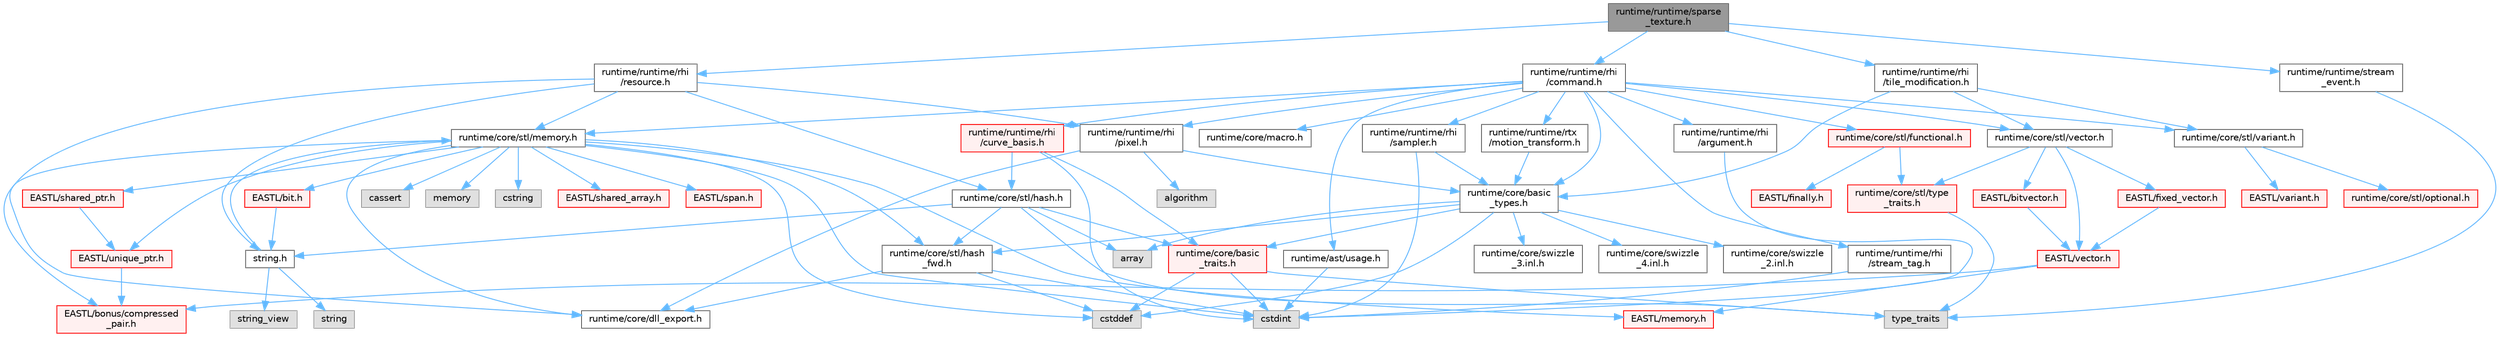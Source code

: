 digraph "runtime/runtime/sparse_texture.h"
{
 // LATEX_PDF_SIZE
  bgcolor="transparent";
  edge [fontname=Helvetica,fontsize=10,labelfontname=Helvetica,labelfontsize=10];
  node [fontname=Helvetica,fontsize=10,shape=box,height=0.2,width=0.4];
  Node1 [id="Node000001",label="runtime/runtime/sparse\l_texture.h",height=0.2,width=0.4,color="gray40", fillcolor="grey60", style="filled", fontcolor="black",tooltip=" "];
  Node1 -> Node2 [id="edge1_Node000001_Node000002",color="steelblue1",style="solid",tooltip=" "];
  Node2 [id="Node000002",label="runtime/runtime/rhi\l/resource.h",height=0.2,width=0.4,color="grey40", fillcolor="white", style="filled",URL="$runtime_2rhi_2resource_8h.html",tooltip=" "];
  Node2 -> Node3 [id="edge2_Node000002_Node000003",color="steelblue1",style="solid",tooltip=" "];
  Node3 [id="Node000003",label="runtime/core/dll_export.h",height=0.2,width=0.4,color="grey40", fillcolor="white", style="filled",URL="$dll__export_8h.html",tooltip=" "];
  Node2 -> Node4 [id="edge3_Node000002_Node000004",color="steelblue1",style="solid",tooltip=" "];
  Node4 [id="Node000004",label="runtime/core/stl/memory.h",height=0.2,width=0.4,color="grey40", fillcolor="white", style="filled",URL="$core_2stl_2memory_8h.html",tooltip=" "];
  Node4 -> Node5 [id="edge4_Node000004_Node000005",color="steelblue1",style="solid",tooltip=" "];
  Node5 [id="Node000005",label="cstddef",height=0.2,width=0.4,color="grey60", fillcolor="#E0E0E0", style="filled",tooltip=" "];
  Node4 -> Node6 [id="edge5_Node000004_Node000006",color="steelblue1",style="solid",tooltip=" "];
  Node6 [id="Node000006",label="cstdint",height=0.2,width=0.4,color="grey60", fillcolor="#E0E0E0", style="filled",tooltip=" "];
  Node4 -> Node7 [id="edge6_Node000004_Node000007",color="steelblue1",style="solid",tooltip=" "];
  Node7 [id="Node000007",label="cassert",height=0.2,width=0.4,color="grey60", fillcolor="#E0E0E0", style="filled",tooltip=" "];
  Node4 -> Node8 [id="edge7_Node000004_Node000008",color="steelblue1",style="solid",tooltip=" "];
  Node8 [id="Node000008",label="memory",height=0.2,width=0.4,color="grey60", fillcolor="#E0E0E0", style="filled",tooltip=" "];
  Node4 -> Node9 [id="edge8_Node000004_Node000009",color="steelblue1",style="solid",tooltip=" "];
  Node9 [id="Node000009",label="cstring",height=0.2,width=0.4,color="grey60", fillcolor="#E0E0E0", style="filled",tooltip=" "];
  Node4 -> Node10 [id="edge9_Node000004_Node000010",color="steelblue1",style="solid",tooltip=" "];
  Node10 [id="Node000010",label="EASTL/bit.h",height=0.2,width=0.4,color="red", fillcolor="#FFF0F0", style="filled",URL="$bit_8h.html",tooltip=" "];
  Node10 -> Node31 [id="edge10_Node000010_Node000031",color="steelblue1",style="solid",tooltip=" "];
  Node31 [id="Node000031",label="string.h",height=0.2,width=0.4,color="grey40", fillcolor="white", style="filled",URL="$string_8h.html",tooltip=" "];
  Node31 -> Node32 [id="edge11_Node000031_Node000032",color="steelblue1",style="solid",tooltip=" "];
  Node32 [id="Node000032",label="string",height=0.2,width=0.4,color="grey60", fillcolor="#E0E0E0", style="filled",tooltip=" "];
  Node31 -> Node33 [id="edge12_Node000031_Node000033",color="steelblue1",style="solid",tooltip=" "];
  Node33 [id="Node000033",label="string_view",height=0.2,width=0.4,color="grey60", fillcolor="#E0E0E0", style="filled",tooltip=" "];
  Node31 -> Node4 [id="edge13_Node000031_Node000004",color="steelblue1",style="solid",tooltip=" "];
  Node4 -> Node34 [id="edge14_Node000004_Node000034",color="steelblue1",style="solid",tooltip=" "];
  Node34 [id="Node000034",label="EASTL/memory.h",height=0.2,width=0.4,color="red", fillcolor="#FFF0F0", style="filled",URL="$_e_a_s_t_l_2include_2_e_a_s_t_l_2memory_8h.html",tooltip=" "];
  Node4 -> Node62 [id="edge15_Node000004_Node000062",color="steelblue1",style="solid",tooltip=" "];
  Node62 [id="Node000062",label="EASTL/shared_array.h",height=0.2,width=0.4,color="red", fillcolor="#FFF0F0", style="filled",URL="$shared__array_8h.html",tooltip=" "];
  Node4 -> Node65 [id="edge16_Node000004_Node000065",color="steelblue1",style="solid",tooltip=" "];
  Node65 [id="Node000065",label="EASTL/unique_ptr.h",height=0.2,width=0.4,color="red", fillcolor="#FFF0F0", style="filled",URL="$unique__ptr_8h.html",tooltip=" "];
  Node65 -> Node66 [id="edge17_Node000065_Node000066",color="steelblue1",style="solid",tooltip=" "];
  Node66 [id="Node000066",label="EASTL/bonus/compressed\l_pair.h",height=0.2,width=0.4,color="red", fillcolor="#FFF0F0", style="filled",URL="$compressed__pair_8h.html",tooltip=" "];
  Node4 -> Node68 [id="edge18_Node000004_Node000068",color="steelblue1",style="solid",tooltip=" "];
  Node68 [id="Node000068",label="EASTL/shared_ptr.h",height=0.2,width=0.4,color="red", fillcolor="#FFF0F0", style="filled",URL="$shared__ptr_8h.html",tooltip=" "];
  Node68 -> Node65 [id="edge19_Node000068_Node000065",color="steelblue1",style="solid",tooltip=" "];
  Node4 -> Node148 [id="edge20_Node000004_Node000148",color="steelblue1",style="solid",tooltip=" "];
  Node148 [id="Node000148",label="EASTL/span.h",height=0.2,width=0.4,color="red", fillcolor="#FFF0F0", style="filled",URL="$span_8h.html",tooltip=" "];
  Node4 -> Node66 [id="edge21_Node000004_Node000066",color="steelblue1",style="solid",tooltip=" "];
  Node4 -> Node3 [id="edge22_Node000004_Node000003",color="steelblue1",style="solid",tooltip=" "];
  Node4 -> Node151 [id="edge23_Node000004_Node000151",color="steelblue1",style="solid",tooltip=" "];
  Node151 [id="Node000151",label="runtime/core/stl/hash\l_fwd.h",height=0.2,width=0.4,color="grey40", fillcolor="white", style="filled",URL="$hash__fwd_8h.html",tooltip=" "];
  Node151 -> Node5 [id="edge24_Node000151_Node000005",color="steelblue1",style="solid",tooltip=" "];
  Node151 -> Node6 [id="edge25_Node000151_Node000006",color="steelblue1",style="solid",tooltip=" "];
  Node151 -> Node3 [id="edge26_Node000151_Node000003",color="steelblue1",style="solid",tooltip=" "];
  Node2 -> Node31 [id="edge27_Node000002_Node000031",color="steelblue1",style="solid",tooltip=" "];
  Node2 -> Node152 [id="edge28_Node000002_Node000152",color="steelblue1",style="solid",tooltip=" "];
  Node152 [id="Node000152",label="runtime/core/stl/hash.h",height=0.2,width=0.4,color="grey40", fillcolor="white", style="filled",URL="$hash_8h.html",tooltip=" "];
  Node152 -> Node150 [id="edge29_Node000152_Node000150",color="steelblue1",style="solid",tooltip=" "];
  Node150 [id="Node000150",label="array",height=0.2,width=0.4,color="grey60", fillcolor="#E0E0E0", style="filled",tooltip=" "];
  Node152 -> Node64 [id="edge30_Node000152_Node000064",color="steelblue1",style="solid",tooltip=" "];
  Node64 [id="Node000064",label="type_traits",height=0.2,width=0.4,color="grey60", fillcolor="#E0E0E0", style="filled",tooltip=" "];
  Node152 -> Node151 [id="edge31_Node000152_Node000151",color="steelblue1",style="solid",tooltip=" "];
  Node152 -> Node31 [id="edge32_Node000152_Node000031",color="steelblue1",style="solid",tooltip=" "];
  Node152 -> Node153 [id="edge33_Node000152_Node000153",color="steelblue1",style="solid",tooltip=" "];
  Node153 [id="Node000153",label="runtime/core/basic\l_traits.h",height=0.2,width=0.4,color="red", fillcolor="#FFF0F0", style="filled",URL="$basic__traits_8h.html",tooltip=" "];
  Node153 -> Node6 [id="edge34_Node000153_Node000006",color="steelblue1",style="solid",tooltip=" "];
  Node153 -> Node5 [id="edge35_Node000153_Node000005",color="steelblue1",style="solid",tooltip=" "];
  Node153 -> Node64 [id="edge36_Node000153_Node000064",color="steelblue1",style="solid",tooltip=" "];
  Node2 -> Node163 [id="edge37_Node000002_Node000163",color="steelblue1",style="solid",tooltip=" "];
  Node163 [id="Node000163",label="runtime/runtime/rhi\l/pixel.h",height=0.2,width=0.4,color="grey40", fillcolor="white", style="filled",URL="$pixel_8h.html",tooltip=" "];
  Node163 -> Node155 [id="edge38_Node000163_Node000155",color="steelblue1",style="solid",tooltip=" "];
  Node155 [id="Node000155",label="algorithm",height=0.2,width=0.4,color="grey60", fillcolor="#E0E0E0", style="filled",tooltip=" "];
  Node163 -> Node3 [id="edge39_Node000163_Node000003",color="steelblue1",style="solid",tooltip=" "];
  Node163 -> Node164 [id="edge40_Node000163_Node000164",color="steelblue1",style="solid",tooltip=" "];
  Node164 [id="Node000164",label="runtime/core/basic\l_types.h",height=0.2,width=0.4,color="grey40", fillcolor="white", style="filled",URL="$basic__types_8h.html",tooltip=" "];
  Node164 -> Node5 [id="edge41_Node000164_Node000005",color="steelblue1",style="solid",tooltip=" "];
  Node164 -> Node150 [id="edge42_Node000164_Node000150",color="steelblue1",style="solid",tooltip=" "];
  Node164 -> Node151 [id="edge43_Node000164_Node000151",color="steelblue1",style="solid",tooltip=" "];
  Node164 -> Node153 [id="edge44_Node000164_Node000153",color="steelblue1",style="solid",tooltip=" "];
  Node164 -> Node165 [id="edge45_Node000164_Node000165",color="steelblue1",style="solid",tooltip=" "];
  Node165 [id="Node000165",label="runtime/core/swizzle\l_2.inl.h",height=0.2,width=0.4,color="grey40", fillcolor="white", style="filled",URL="$core_2swizzle__2_8inl_8h.html",tooltip=" "];
  Node164 -> Node166 [id="edge46_Node000164_Node000166",color="steelblue1",style="solid",tooltip=" "];
  Node166 [id="Node000166",label="runtime/core/swizzle\l_3.inl.h",height=0.2,width=0.4,color="grey40", fillcolor="white", style="filled",URL="$core_2swizzle__3_8inl_8h.html",tooltip=" "];
  Node164 -> Node167 [id="edge47_Node000164_Node000167",color="steelblue1",style="solid",tooltip=" "];
  Node167 [id="Node000167",label="runtime/core/swizzle\l_4.inl.h",height=0.2,width=0.4,color="grey40", fillcolor="white", style="filled",URL="$core_2swizzle__4_8inl_8h.html",tooltip=" "];
  Node1 -> Node168 [id="edge48_Node000001_Node000168",color="steelblue1",style="solid",tooltip=" "];
  Node168 [id="Node000168",label="runtime/runtime/stream\l_event.h",height=0.2,width=0.4,color="grey40", fillcolor="white", style="filled",URL="$stream__event_8h.html",tooltip=" "];
  Node168 -> Node64 [id="edge49_Node000168_Node000064",color="steelblue1",style="solid",tooltip=" "];
  Node1 -> Node169 [id="edge50_Node000001_Node000169",color="steelblue1",style="solid",tooltip=" "];
  Node169 [id="Node000169",label="runtime/runtime/rhi\l/command.h",height=0.2,width=0.4,color="grey40", fillcolor="white", style="filled",URL="$command_8h.html",tooltip=" "];
  Node169 -> Node170 [id="edge51_Node000169_Node000170",color="steelblue1",style="solid",tooltip=" "];
  Node170 [id="Node000170",label="runtime/core/macro.h",height=0.2,width=0.4,color="grey40", fillcolor="white", style="filled",URL="$macro_8h.html",tooltip=" "];
  Node169 -> Node164 [id="edge52_Node000169_Node000164",color="steelblue1",style="solid",tooltip=" "];
  Node169 -> Node171 [id="edge53_Node000169_Node000171",color="steelblue1",style="solid",tooltip=" "];
  Node171 [id="Node000171",label="runtime/core/stl/vector.h",height=0.2,width=0.4,color="grey40", fillcolor="white", style="filled",URL="$core_2stl_2vector_8h.html",tooltip=" "];
  Node171 -> Node172 [id="edge54_Node000171_Node000172",color="steelblue1",style="solid",tooltip=" "];
  Node172 [id="Node000172",label="EASTL/vector.h",height=0.2,width=0.4,color="red", fillcolor="#FFF0F0", style="filled",URL="$_e_a_s_t_l_2include_2_e_a_s_t_l_2vector_8h.html",tooltip=" "];
  Node172 -> Node66 [id="edge55_Node000172_Node000066",color="steelblue1",style="solid",tooltip=" "];
  Node172 -> Node34 [id="edge56_Node000172_Node000034",color="steelblue1",style="solid",tooltip=" "];
  Node171 -> Node173 [id="edge57_Node000171_Node000173",color="steelblue1",style="solid",tooltip=" "];
  Node173 [id="Node000173",label="EASTL/fixed_vector.h",height=0.2,width=0.4,color="red", fillcolor="#FFF0F0", style="filled",URL="$fixed__vector_8h.html",tooltip=" "];
  Node173 -> Node172 [id="edge58_Node000173_Node000172",color="steelblue1",style="solid",tooltip=" "];
  Node171 -> Node175 [id="edge59_Node000171_Node000175",color="steelblue1",style="solid",tooltip=" "];
  Node175 [id="Node000175",label="EASTL/bitvector.h",height=0.2,width=0.4,color="red", fillcolor="#FFF0F0", style="filled",URL="$bitvector_8h.html",tooltip=" "];
  Node175 -> Node172 [id="edge60_Node000175_Node000172",color="steelblue1",style="solid",tooltip=" "];
  Node171 -> Node177 [id="edge61_Node000171_Node000177",color="steelblue1",style="solid",tooltip=" "];
  Node177 [id="Node000177",label="runtime/core/stl/type\l_traits.h",height=0.2,width=0.4,color="red", fillcolor="#FFF0F0", style="filled",URL="$core_2stl_2type__traits_8h.html",tooltip=" "];
  Node177 -> Node64 [id="edge62_Node000177_Node000064",color="steelblue1",style="solid",tooltip=" "];
  Node169 -> Node4 [id="edge63_Node000169_Node000004",color="steelblue1",style="solid",tooltip=" "];
  Node169 -> Node178 [id="edge64_Node000169_Node000178",color="steelblue1",style="solid",tooltip=" "];
  Node178 [id="Node000178",label="runtime/core/stl/variant.h",height=0.2,width=0.4,color="grey40", fillcolor="white", style="filled",URL="$core_2stl_2variant_8h.html",tooltip=" "];
  Node178 -> Node179 [id="edge65_Node000178_Node000179",color="steelblue1",style="solid",tooltip=" "];
  Node179 [id="Node000179",label="runtime/core/stl/optional.h",height=0.2,width=0.4,color="red", fillcolor="#FFF0F0", style="filled",URL="$core_2stl_2optional_8h.html",tooltip=" "];
  Node178 -> Node181 [id="edge66_Node000178_Node000181",color="steelblue1",style="solid",tooltip=" "];
  Node181 [id="Node000181",label="EASTL/variant.h",height=0.2,width=0.4,color="red", fillcolor="#FFF0F0", style="filled",URL="$_e_a_s_t_l_2include_2_e_a_s_t_l_2variant_8h.html",tooltip=" "];
  Node169 -> Node184 [id="edge67_Node000169_Node000184",color="steelblue1",style="solid",tooltip=" "];
  Node184 [id="Node000184",label="runtime/core/stl/functional.h",height=0.2,width=0.4,color="red", fillcolor="#FFF0F0", style="filled",URL="$core_2stl_2functional_8h.html",tooltip=" "];
  Node184 -> Node177 [id="edge68_Node000184_Node000177",color="steelblue1",style="solid",tooltip=" "];
  Node184 -> Node185 [id="edge69_Node000184_Node000185",color="steelblue1",style="solid",tooltip=" "];
  Node185 [id="Node000185",label="EASTL/finally.h",height=0.2,width=0.4,color="red", fillcolor="#FFF0F0", style="filled",URL="$finally_8h.html",tooltip=" "];
  Node169 -> Node187 [id="edge70_Node000169_Node000187",color="steelblue1",style="solid",tooltip=" "];
  Node187 [id="Node000187",label="runtime/ast/usage.h",height=0.2,width=0.4,color="grey40", fillcolor="white", style="filled",URL="$usage_8h.html",tooltip=" "];
  Node187 -> Node6 [id="edge71_Node000187_Node000006",color="steelblue1",style="solid",tooltip=" "];
  Node169 -> Node163 [id="edge72_Node000169_Node000163",color="steelblue1",style="solid",tooltip=" "];
  Node169 -> Node188 [id="edge73_Node000169_Node000188",color="steelblue1",style="solid",tooltip=" "];
  Node188 [id="Node000188",label="runtime/runtime/rhi\l/stream_tag.h",height=0.2,width=0.4,color="grey40", fillcolor="white", style="filled",URL="$stream__tag_8h.html",tooltip=" "];
  Node188 -> Node6 [id="edge74_Node000188_Node000006",color="steelblue1",style="solid",tooltip=" "];
  Node169 -> Node189 [id="edge75_Node000169_Node000189",color="steelblue1",style="solid",tooltip=" "];
  Node189 [id="Node000189",label="runtime/runtime/rhi\l/sampler.h",height=0.2,width=0.4,color="grey40", fillcolor="white", style="filled",URL="$sampler_8h.html",tooltip=" "];
  Node189 -> Node6 [id="edge76_Node000189_Node000006",color="steelblue1",style="solid",tooltip=" "];
  Node189 -> Node164 [id="edge77_Node000189_Node000164",color="steelblue1",style="solid",tooltip=" "];
  Node169 -> Node190 [id="edge78_Node000169_Node000190",color="steelblue1",style="solid",tooltip=" "];
  Node190 [id="Node000190",label="runtime/runtime/rhi\l/argument.h",height=0.2,width=0.4,color="grey40", fillcolor="white", style="filled",URL="$argument_8h.html",tooltip=" "];
  Node190 -> Node6 [id="edge79_Node000190_Node000006",color="steelblue1",style="solid",tooltip=" "];
  Node169 -> Node191 [id="edge80_Node000169_Node000191",color="steelblue1",style="solid",tooltip=" "];
  Node191 [id="Node000191",label="runtime/runtime/rhi\l/curve_basis.h",height=0.2,width=0.4,color="red", fillcolor="#FFF0F0", style="filled",URL="$curve__basis_8h.html",tooltip=" "];
  Node191 -> Node6 [id="edge81_Node000191_Node000006",color="steelblue1",style="solid",tooltip=" "];
  Node191 -> Node153 [id="edge82_Node000191_Node000153",color="steelblue1",style="solid",tooltip=" "];
  Node191 -> Node152 [id="edge83_Node000191_Node000152",color="steelblue1",style="solid",tooltip=" "];
  Node169 -> Node193 [id="edge84_Node000169_Node000193",color="steelblue1",style="solid",tooltip=" "];
  Node193 [id="Node000193",label="runtime/runtime/rtx\l/motion_transform.h",height=0.2,width=0.4,color="grey40", fillcolor="white", style="filled",URL="$motion__transform_8h.html",tooltip=" "];
  Node193 -> Node164 [id="edge85_Node000193_Node000164",color="steelblue1",style="solid",tooltip=" "];
  Node1 -> Node194 [id="edge86_Node000001_Node000194",color="steelblue1",style="solid",tooltip=" "];
  Node194 [id="Node000194",label="runtime/runtime/rhi\l/tile_modification.h",height=0.2,width=0.4,color="grey40", fillcolor="white", style="filled",URL="$tile__modification_8h.html",tooltip=" "];
  Node194 -> Node164 [id="edge87_Node000194_Node000164",color="steelblue1",style="solid",tooltip=" "];
  Node194 -> Node178 [id="edge88_Node000194_Node000178",color="steelblue1",style="solid",tooltip=" "];
  Node194 -> Node171 [id="edge89_Node000194_Node000171",color="steelblue1",style="solid",tooltip=" "];
}
